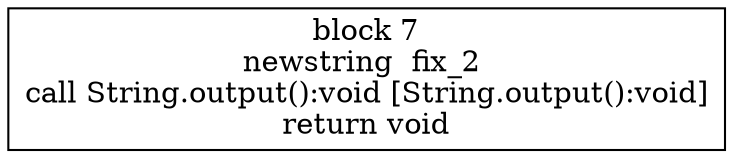digraph "TestModProg_Fixture[fixture2]" {
size = "11,7.5";
codeblock_7 [ shape = box, label = "block 7\nnewstring  fix_2 \ncall String.output():void [String.output():void]\nreturn void"];
}